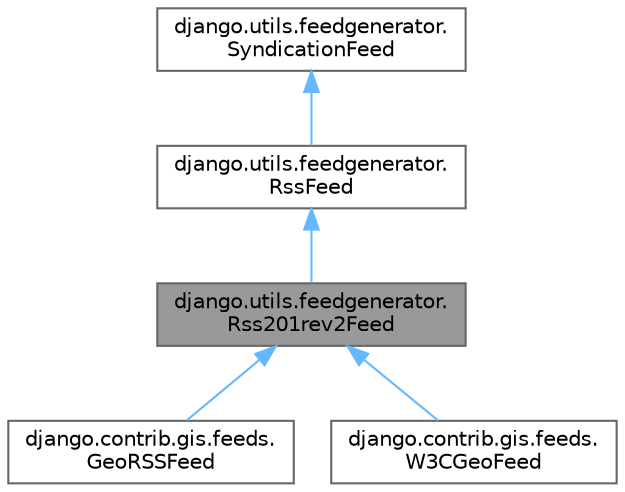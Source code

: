 digraph "django.utils.feedgenerator.Rss201rev2Feed"
{
 // LATEX_PDF_SIZE
  bgcolor="transparent";
  edge [fontname=Helvetica,fontsize=10,labelfontname=Helvetica,labelfontsize=10];
  node [fontname=Helvetica,fontsize=10,shape=box,height=0.2,width=0.4];
  Node1 [id="Node000001",label="django.utils.feedgenerator.\lRss201rev2Feed",height=0.2,width=0.4,color="gray40", fillcolor="grey60", style="filled", fontcolor="black",tooltip=" "];
  Node2 -> Node1 [id="edge5_Node000001_Node000002",dir="back",color="steelblue1",style="solid",tooltip=" "];
  Node2 [id="Node000002",label="django.utils.feedgenerator.\lRssFeed",height=0.2,width=0.4,color="gray40", fillcolor="white", style="filled",URL="$classdjango_1_1utils_1_1feedgenerator_1_1RssFeed.html",tooltip=" "];
  Node3 -> Node2 [id="edge6_Node000002_Node000003",dir="back",color="steelblue1",style="solid",tooltip=" "];
  Node3 [id="Node000003",label="django.utils.feedgenerator.\lSyndicationFeed",height=0.2,width=0.4,color="gray40", fillcolor="white", style="filled",URL="$classdjango_1_1utils_1_1feedgenerator_1_1SyndicationFeed.html",tooltip=" "];
  Node1 -> Node4 [id="edge7_Node000001_Node000004",dir="back",color="steelblue1",style="solid",tooltip=" "];
  Node4 [id="Node000004",label="django.contrib.gis.feeds.\lGeoRSSFeed",height=0.2,width=0.4,color="gray40", fillcolor="white", style="filled",URL="$classdjango_1_1contrib_1_1gis_1_1feeds_1_1GeoRSSFeed.html",tooltip=" "];
  Node1 -> Node5 [id="edge8_Node000001_Node000005",dir="back",color="steelblue1",style="solid",tooltip=" "];
  Node5 [id="Node000005",label="django.contrib.gis.feeds.\lW3CGeoFeed",height=0.2,width=0.4,color="gray40", fillcolor="white", style="filled",URL="$classdjango_1_1contrib_1_1gis_1_1feeds_1_1W3CGeoFeed.html",tooltip=" "];
}
